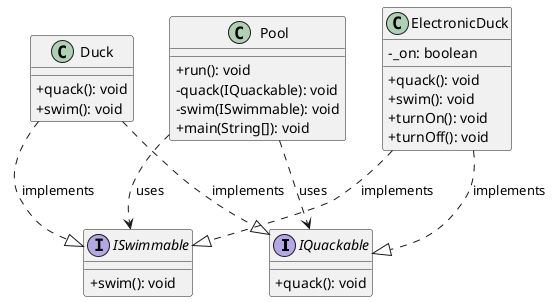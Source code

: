 @startuml
skinparam classAttributeIconSize 0

interface IQuackable {
    + quack(): void
}

interface ISwimmable {
    + swim(): void
}

class Duck {
    + quack(): void
    + swim(): void
}

class ElectronicDuck {
    - _on: boolean
    + quack(): void
    + swim(): void
    + turnOn(): void
    + turnOff(): void
}

class Pool {
    + run(): void
    - quack(IQuackable): void
    - swim(ISwimmable): void
    + main(String[]): void
}

Duck ..|> IQuackable : implements
Duck ..|> ISwimmable : implements
ElectronicDuck ..|> IQuackable : implements
ElectronicDuck ..|> ISwimmable : implements
Pool ..> IQuackable : uses
Pool ..> ISwimmable : uses

@enduml